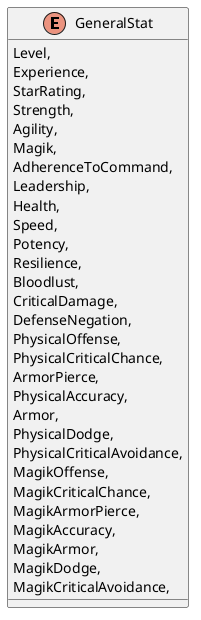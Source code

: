 @startuml
enum GeneralStat {
    Level,
    Experience,
    StarRating,
    Strength,
    Agility,
    Magik,
    AdherenceToCommand,
    Leadership,
    Health,
    Speed,
    Potency,
    Resilience,
    Bloodlust,
    CriticalDamage,
    DefenseNegation,
    PhysicalOffense,
    PhysicalCriticalChance,
    ArmorPierce,
    PhysicalAccuracy,
    Armor,
    PhysicalDodge,
    PhysicalCriticalAvoidance,
    MagikOffense,
    MagikCriticalChance,
    MagikArmorPierce,
    MagikAccuracy,
    MagikArmor,
    MagikDodge,
    MagikCriticalAvoidance,
}
@enduml
